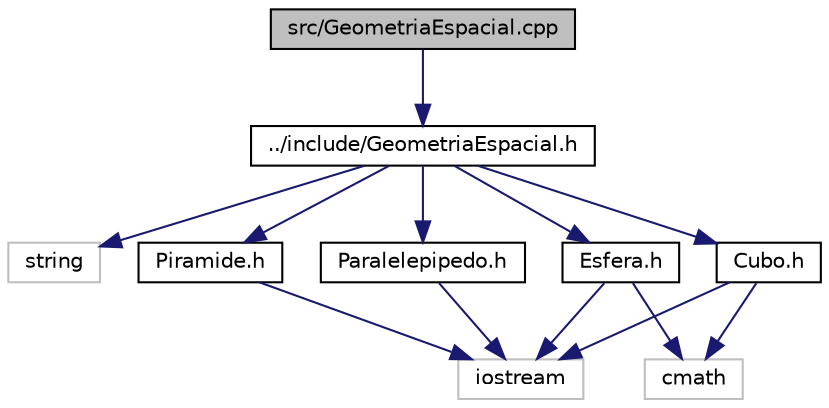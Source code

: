 digraph "src/GeometriaEspacial.cpp"
{
  edge [fontname="Helvetica",fontsize="10",labelfontname="Helvetica",labelfontsize="10"];
  node [fontname="Helvetica",fontsize="10",shape=record];
  Node1 [label="src/GeometriaEspacial.cpp",height=0.2,width=0.4,color="black", fillcolor="grey75", style="filled", fontcolor="black"];
  Node1 -> Node2 [color="midnightblue",fontsize="10",style="solid",fontname="Helvetica"];
  Node2 [label="../include/GeometriaEspacial.h",height=0.2,width=0.4,color="black", fillcolor="white", style="filled",URL="$GeometriaEspacial_8h.html",tooltip="Classe responsável por gerenciar os calculos da geometria espacial. "];
  Node2 -> Node3 [color="midnightblue",fontsize="10",style="solid",fontname="Helvetica"];
  Node3 [label="string",height=0.2,width=0.4,color="grey75", fillcolor="white", style="filled"];
  Node2 -> Node4 [color="midnightblue",fontsize="10",style="solid",fontname="Helvetica"];
  Node4 [label="Cubo.h",height=0.2,width=0.4,color="black", fillcolor="white", style="filled",URL="$Cubo_8h.html",tooltip="Classe responsável pelo calculo da área e volume do cubo. "];
  Node4 -> Node5 [color="midnightblue",fontsize="10",style="solid",fontname="Helvetica"];
  Node5 [label="iostream",height=0.2,width=0.4,color="grey75", fillcolor="white", style="filled"];
  Node4 -> Node6 [color="midnightblue",fontsize="10",style="solid",fontname="Helvetica"];
  Node6 [label="cmath",height=0.2,width=0.4,color="grey75", fillcolor="white", style="filled"];
  Node2 -> Node7 [color="midnightblue",fontsize="10",style="solid",fontname="Helvetica"];
  Node7 [label="Esfera.h",height=0.2,width=0.4,color="black", fillcolor="white", style="filled",URL="$Esfera_8h.html",tooltip="Classe responsável pelo calculo da área e volume da esfera. "];
  Node7 -> Node5 [color="midnightblue",fontsize="10",style="solid",fontname="Helvetica"];
  Node7 -> Node6 [color="midnightblue",fontsize="10",style="solid",fontname="Helvetica"];
  Node2 -> Node8 [color="midnightblue",fontsize="10",style="solid",fontname="Helvetica"];
  Node8 [label="Paralelepipedo.h",height=0.2,width=0.4,color="black", fillcolor="white", style="filled",URL="$Paralelepipedo_8h.html",tooltip="Classe responsável pelo calculo da área e volume do paralelepipedo. "];
  Node8 -> Node5 [color="midnightblue",fontsize="10",style="solid",fontname="Helvetica"];
  Node2 -> Node9 [color="midnightblue",fontsize="10",style="solid",fontname="Helvetica"];
  Node9 [label="Piramide.h",height=0.2,width=0.4,color="black", fillcolor="white", style="filled",URL="$Piramide_8h.html",tooltip="Classe responsável pelo calculo da área e volume da pirâmide. "];
  Node9 -> Node5 [color="midnightblue",fontsize="10",style="solid",fontname="Helvetica"];
}
